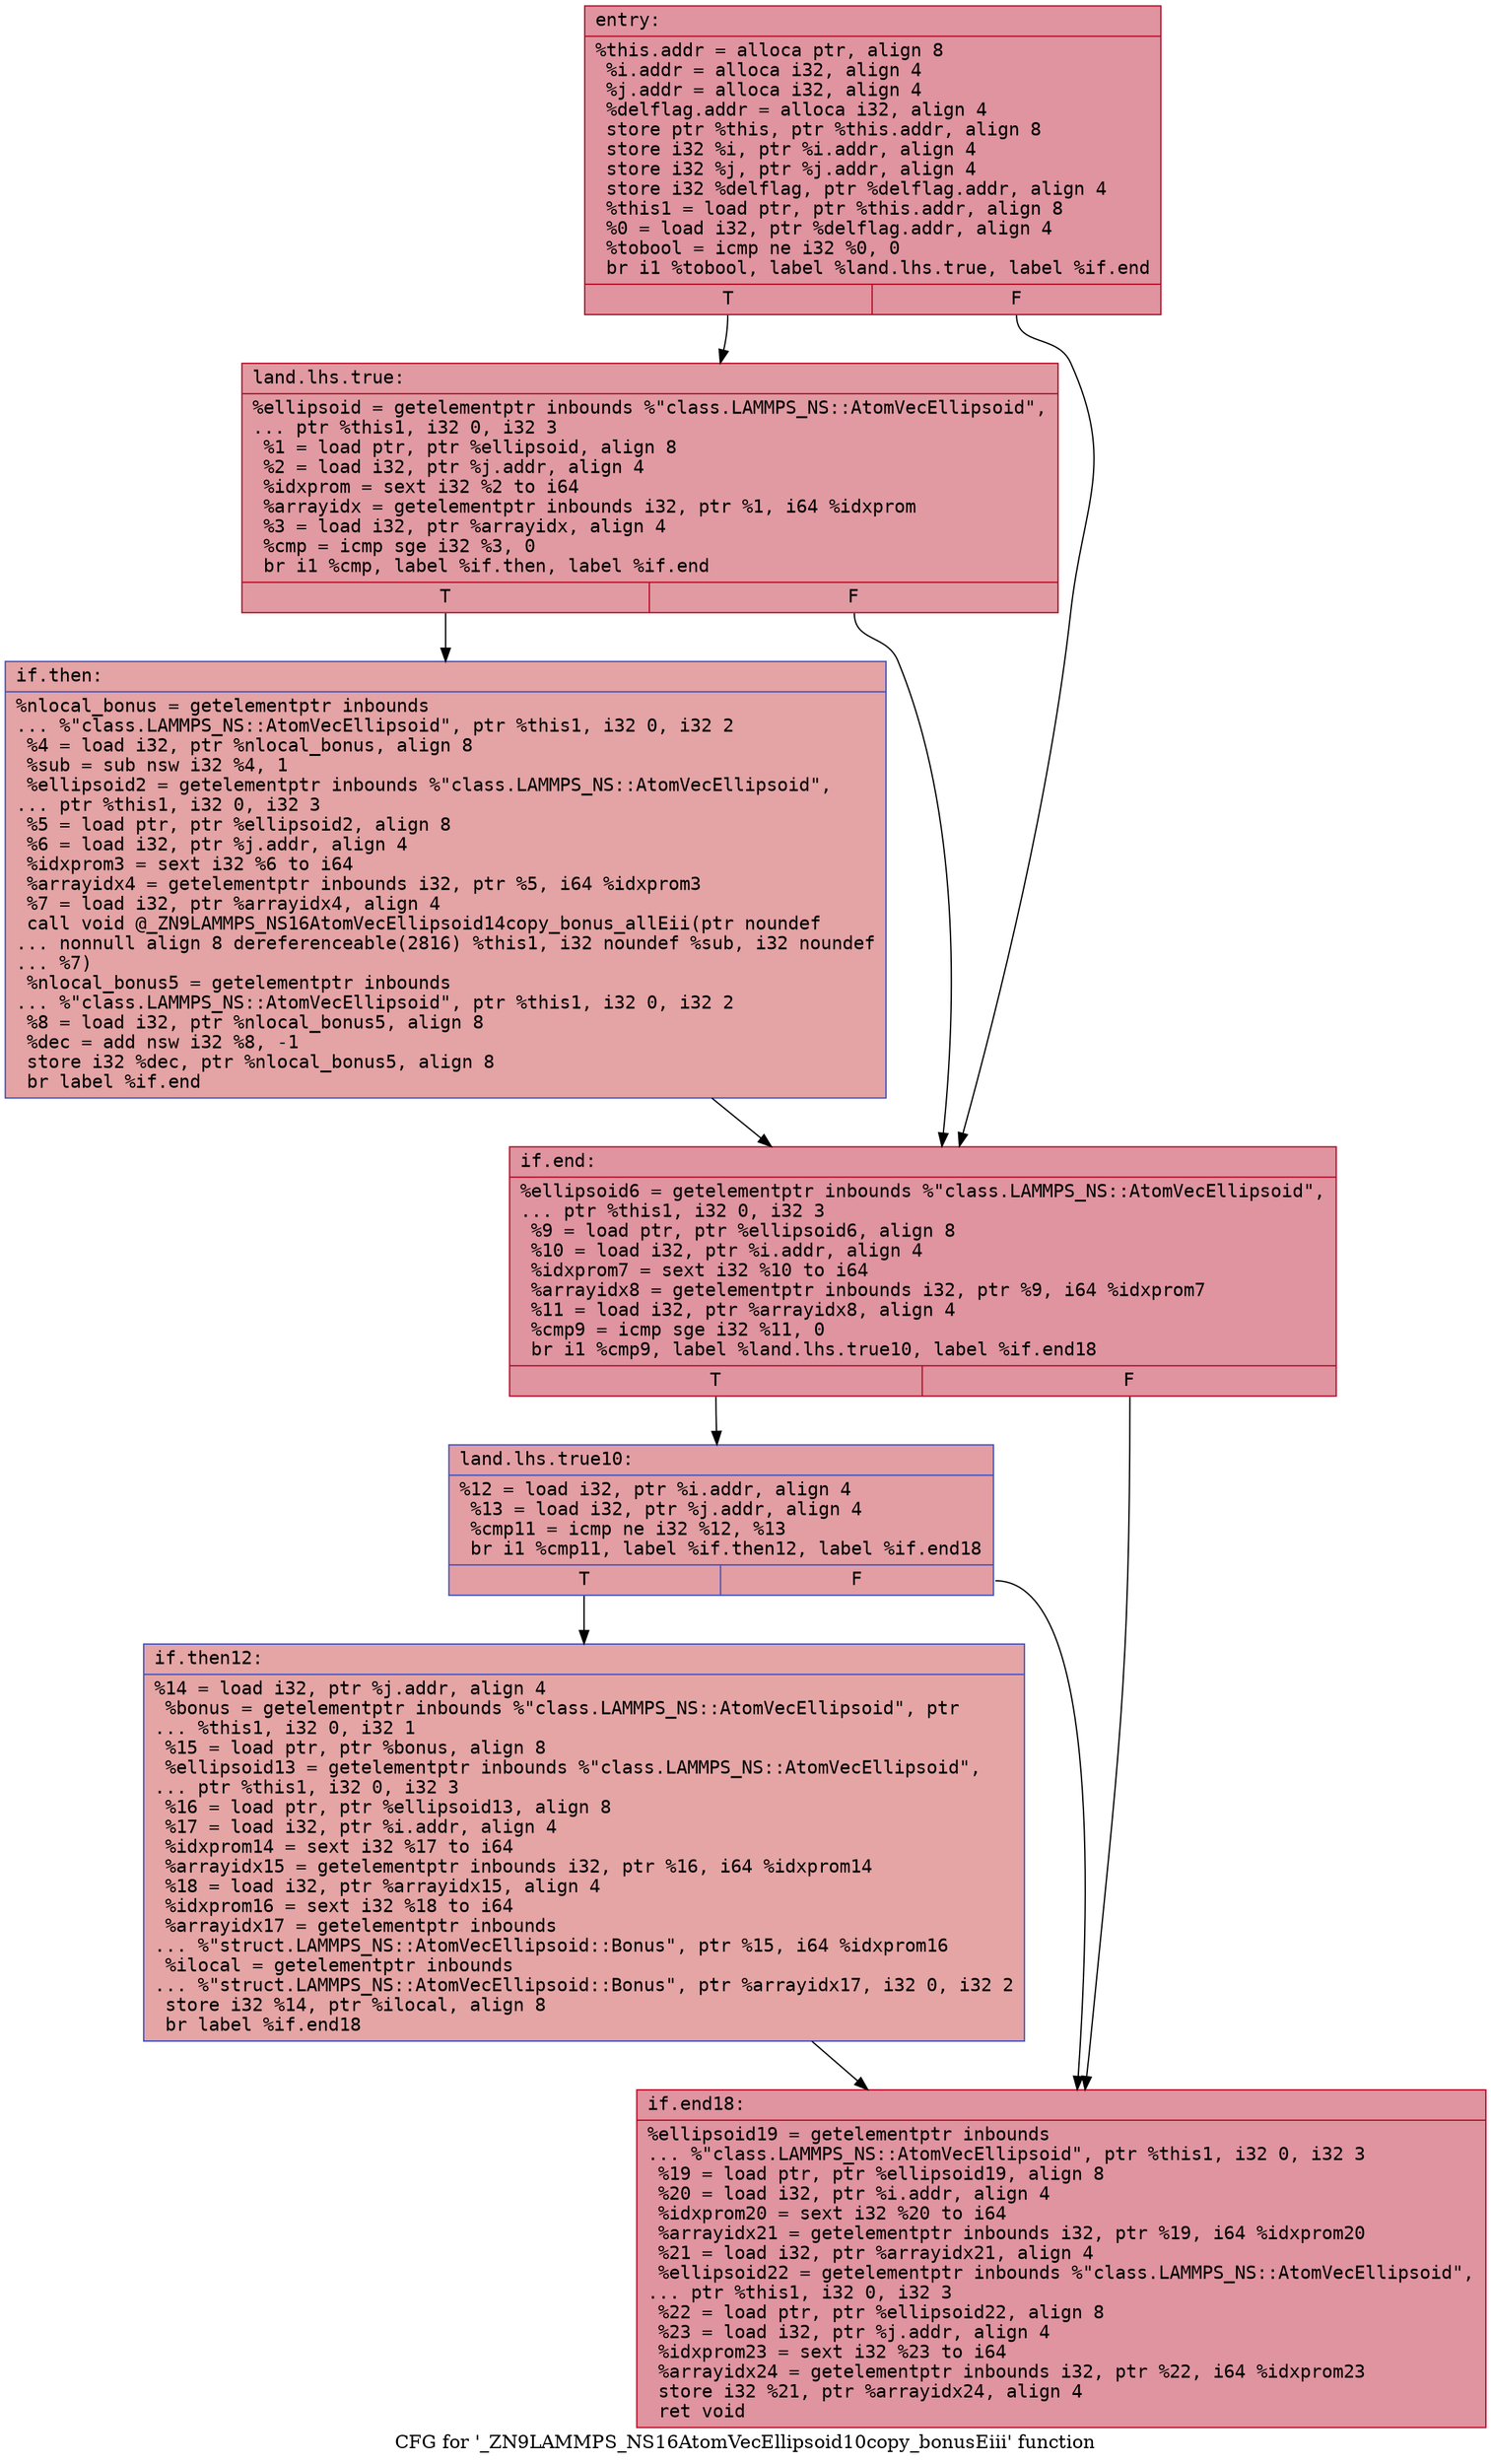 digraph "CFG for '_ZN9LAMMPS_NS16AtomVecEllipsoid10copy_bonusEiii' function" {
	label="CFG for '_ZN9LAMMPS_NS16AtomVecEllipsoid10copy_bonusEiii' function";

	Node0x556728d61710 [shape=record,color="#b70d28ff", style=filled, fillcolor="#b70d2870" fontname="Courier",label="{entry:\l|  %this.addr = alloca ptr, align 8\l  %i.addr = alloca i32, align 4\l  %j.addr = alloca i32, align 4\l  %delflag.addr = alloca i32, align 4\l  store ptr %this, ptr %this.addr, align 8\l  store i32 %i, ptr %i.addr, align 4\l  store i32 %j, ptr %j.addr, align 4\l  store i32 %delflag, ptr %delflag.addr, align 4\l  %this1 = load ptr, ptr %this.addr, align 8\l  %0 = load i32, ptr %delflag.addr, align 4\l  %tobool = icmp ne i32 %0, 0\l  br i1 %tobool, label %land.lhs.true, label %if.end\l|{<s0>T|<s1>F}}"];
	Node0x556728d61710:s0 -> Node0x556728d61bf0[tooltip="entry -> land.lhs.true\nProbability 62.50%" ];
	Node0x556728d61710:s1 -> Node0x556728d61c70[tooltip="entry -> if.end\nProbability 37.50%" ];
	Node0x556728d61bf0 [shape=record,color="#b70d28ff", style=filled, fillcolor="#bb1b2c70" fontname="Courier",label="{land.lhs.true:\l|  %ellipsoid = getelementptr inbounds %\"class.LAMMPS_NS::AtomVecEllipsoid\",\l... ptr %this1, i32 0, i32 3\l  %1 = load ptr, ptr %ellipsoid, align 8\l  %2 = load i32, ptr %j.addr, align 4\l  %idxprom = sext i32 %2 to i64\l  %arrayidx = getelementptr inbounds i32, ptr %1, i64 %idxprom\l  %3 = load i32, ptr %arrayidx, align 4\l  %cmp = icmp sge i32 %3, 0\l  br i1 %cmp, label %if.then, label %if.end\l|{<s0>T|<s1>F}}"];
	Node0x556728d61bf0:s0 -> Node0x556728d623b0[tooltip="land.lhs.true -> if.then\nProbability 50.00%" ];
	Node0x556728d61bf0:s1 -> Node0x556728d61c70[tooltip="land.lhs.true -> if.end\nProbability 50.00%" ];
	Node0x556728d623b0 [shape=record,color="#3d50c3ff", style=filled, fillcolor="#c32e3170" fontname="Courier",label="{if.then:\l|  %nlocal_bonus = getelementptr inbounds\l... %\"class.LAMMPS_NS::AtomVecEllipsoid\", ptr %this1, i32 0, i32 2\l  %4 = load i32, ptr %nlocal_bonus, align 8\l  %sub = sub nsw i32 %4, 1\l  %ellipsoid2 = getelementptr inbounds %\"class.LAMMPS_NS::AtomVecEllipsoid\",\l... ptr %this1, i32 0, i32 3\l  %5 = load ptr, ptr %ellipsoid2, align 8\l  %6 = load i32, ptr %j.addr, align 4\l  %idxprom3 = sext i32 %6 to i64\l  %arrayidx4 = getelementptr inbounds i32, ptr %5, i64 %idxprom3\l  %7 = load i32, ptr %arrayidx4, align 4\l  call void @_ZN9LAMMPS_NS16AtomVecEllipsoid14copy_bonus_allEii(ptr noundef\l... nonnull align 8 dereferenceable(2816) %this1, i32 noundef %sub, i32 noundef\l... %7)\l  %nlocal_bonus5 = getelementptr inbounds\l... %\"class.LAMMPS_NS::AtomVecEllipsoid\", ptr %this1, i32 0, i32 2\l  %8 = load i32, ptr %nlocal_bonus5, align 8\l  %dec = add nsw i32 %8, -1\l  store i32 %dec, ptr %nlocal_bonus5, align 8\l  br label %if.end\l}"];
	Node0x556728d623b0 -> Node0x556728d61c70[tooltip="if.then -> if.end\nProbability 100.00%" ];
	Node0x556728d61c70 [shape=record,color="#b70d28ff", style=filled, fillcolor="#b70d2870" fontname="Courier",label="{if.end:\l|  %ellipsoid6 = getelementptr inbounds %\"class.LAMMPS_NS::AtomVecEllipsoid\",\l... ptr %this1, i32 0, i32 3\l  %9 = load ptr, ptr %ellipsoid6, align 8\l  %10 = load i32, ptr %i.addr, align 4\l  %idxprom7 = sext i32 %10 to i64\l  %arrayidx8 = getelementptr inbounds i32, ptr %9, i64 %idxprom7\l  %11 = load i32, ptr %arrayidx8, align 4\l  %cmp9 = icmp sge i32 %11, 0\l  br i1 %cmp9, label %land.lhs.true10, label %if.end18\l|{<s0>T|<s1>F}}"];
	Node0x556728d61c70:s0 -> Node0x556728d63510[tooltip="if.end -> land.lhs.true10\nProbability 50.00%" ];
	Node0x556728d61c70:s1 -> Node0x556728d63590[tooltip="if.end -> if.end18\nProbability 50.00%" ];
	Node0x556728d63510 [shape=record,color="#3d50c3ff", style=filled, fillcolor="#be242e70" fontname="Courier",label="{land.lhs.true10:\l|  %12 = load i32, ptr %i.addr, align 4\l  %13 = load i32, ptr %j.addr, align 4\l  %cmp11 = icmp ne i32 %12, %13\l  br i1 %cmp11, label %if.then12, label %if.end18\l|{<s0>T|<s1>F}}"];
	Node0x556728d63510:s0 -> Node0x556728d638a0[tooltip="land.lhs.true10 -> if.then12\nProbability 50.00%" ];
	Node0x556728d63510:s1 -> Node0x556728d63590[tooltip="land.lhs.true10 -> if.end18\nProbability 50.00%" ];
	Node0x556728d638a0 [shape=record,color="#3d50c3ff", style=filled, fillcolor="#c5333470" fontname="Courier",label="{if.then12:\l|  %14 = load i32, ptr %j.addr, align 4\l  %bonus = getelementptr inbounds %\"class.LAMMPS_NS::AtomVecEllipsoid\", ptr\l... %this1, i32 0, i32 1\l  %15 = load ptr, ptr %bonus, align 8\l  %ellipsoid13 = getelementptr inbounds %\"class.LAMMPS_NS::AtomVecEllipsoid\",\l... ptr %this1, i32 0, i32 3\l  %16 = load ptr, ptr %ellipsoid13, align 8\l  %17 = load i32, ptr %i.addr, align 4\l  %idxprom14 = sext i32 %17 to i64\l  %arrayidx15 = getelementptr inbounds i32, ptr %16, i64 %idxprom14\l  %18 = load i32, ptr %arrayidx15, align 4\l  %idxprom16 = sext i32 %18 to i64\l  %arrayidx17 = getelementptr inbounds\l... %\"struct.LAMMPS_NS::AtomVecEllipsoid::Bonus\", ptr %15, i64 %idxprom16\l  %ilocal = getelementptr inbounds\l... %\"struct.LAMMPS_NS::AtomVecEllipsoid::Bonus\", ptr %arrayidx17, i32 0, i32 2\l  store i32 %14, ptr %ilocal, align 8\l  br label %if.end18\l}"];
	Node0x556728d638a0 -> Node0x556728d63590[tooltip="if.then12 -> if.end18\nProbability 100.00%" ];
	Node0x556728d63590 [shape=record,color="#b70d28ff", style=filled, fillcolor="#b70d2870" fontname="Courier",label="{if.end18:\l|  %ellipsoid19 = getelementptr inbounds\l... %\"class.LAMMPS_NS::AtomVecEllipsoid\", ptr %this1, i32 0, i32 3\l  %19 = load ptr, ptr %ellipsoid19, align 8\l  %20 = load i32, ptr %i.addr, align 4\l  %idxprom20 = sext i32 %20 to i64\l  %arrayidx21 = getelementptr inbounds i32, ptr %19, i64 %idxprom20\l  %21 = load i32, ptr %arrayidx21, align 4\l  %ellipsoid22 = getelementptr inbounds %\"class.LAMMPS_NS::AtomVecEllipsoid\",\l... ptr %this1, i32 0, i32 3\l  %22 = load ptr, ptr %ellipsoid22, align 8\l  %23 = load i32, ptr %j.addr, align 4\l  %idxprom23 = sext i32 %23 to i64\l  %arrayidx24 = getelementptr inbounds i32, ptr %22, i64 %idxprom23\l  store i32 %21, ptr %arrayidx24, align 4\l  ret void\l}"];
}
